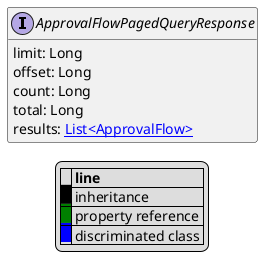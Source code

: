 @startuml

hide empty fields
hide empty methods
legend
|= |= line |
|<back:black>   </back>| inheritance |
|<back:green>   </back>| property reference |
|<back:blue>   </back>| discriminated class |
endlegend
interface ApprovalFlowPagedQueryResponse [[ApprovalFlowPagedQueryResponse.svg]]  {
    limit: Long
    offset: Long
    count: Long
    total: Long
    results: [[ApprovalFlow.svg List<ApprovalFlow>]]
}






@enduml
